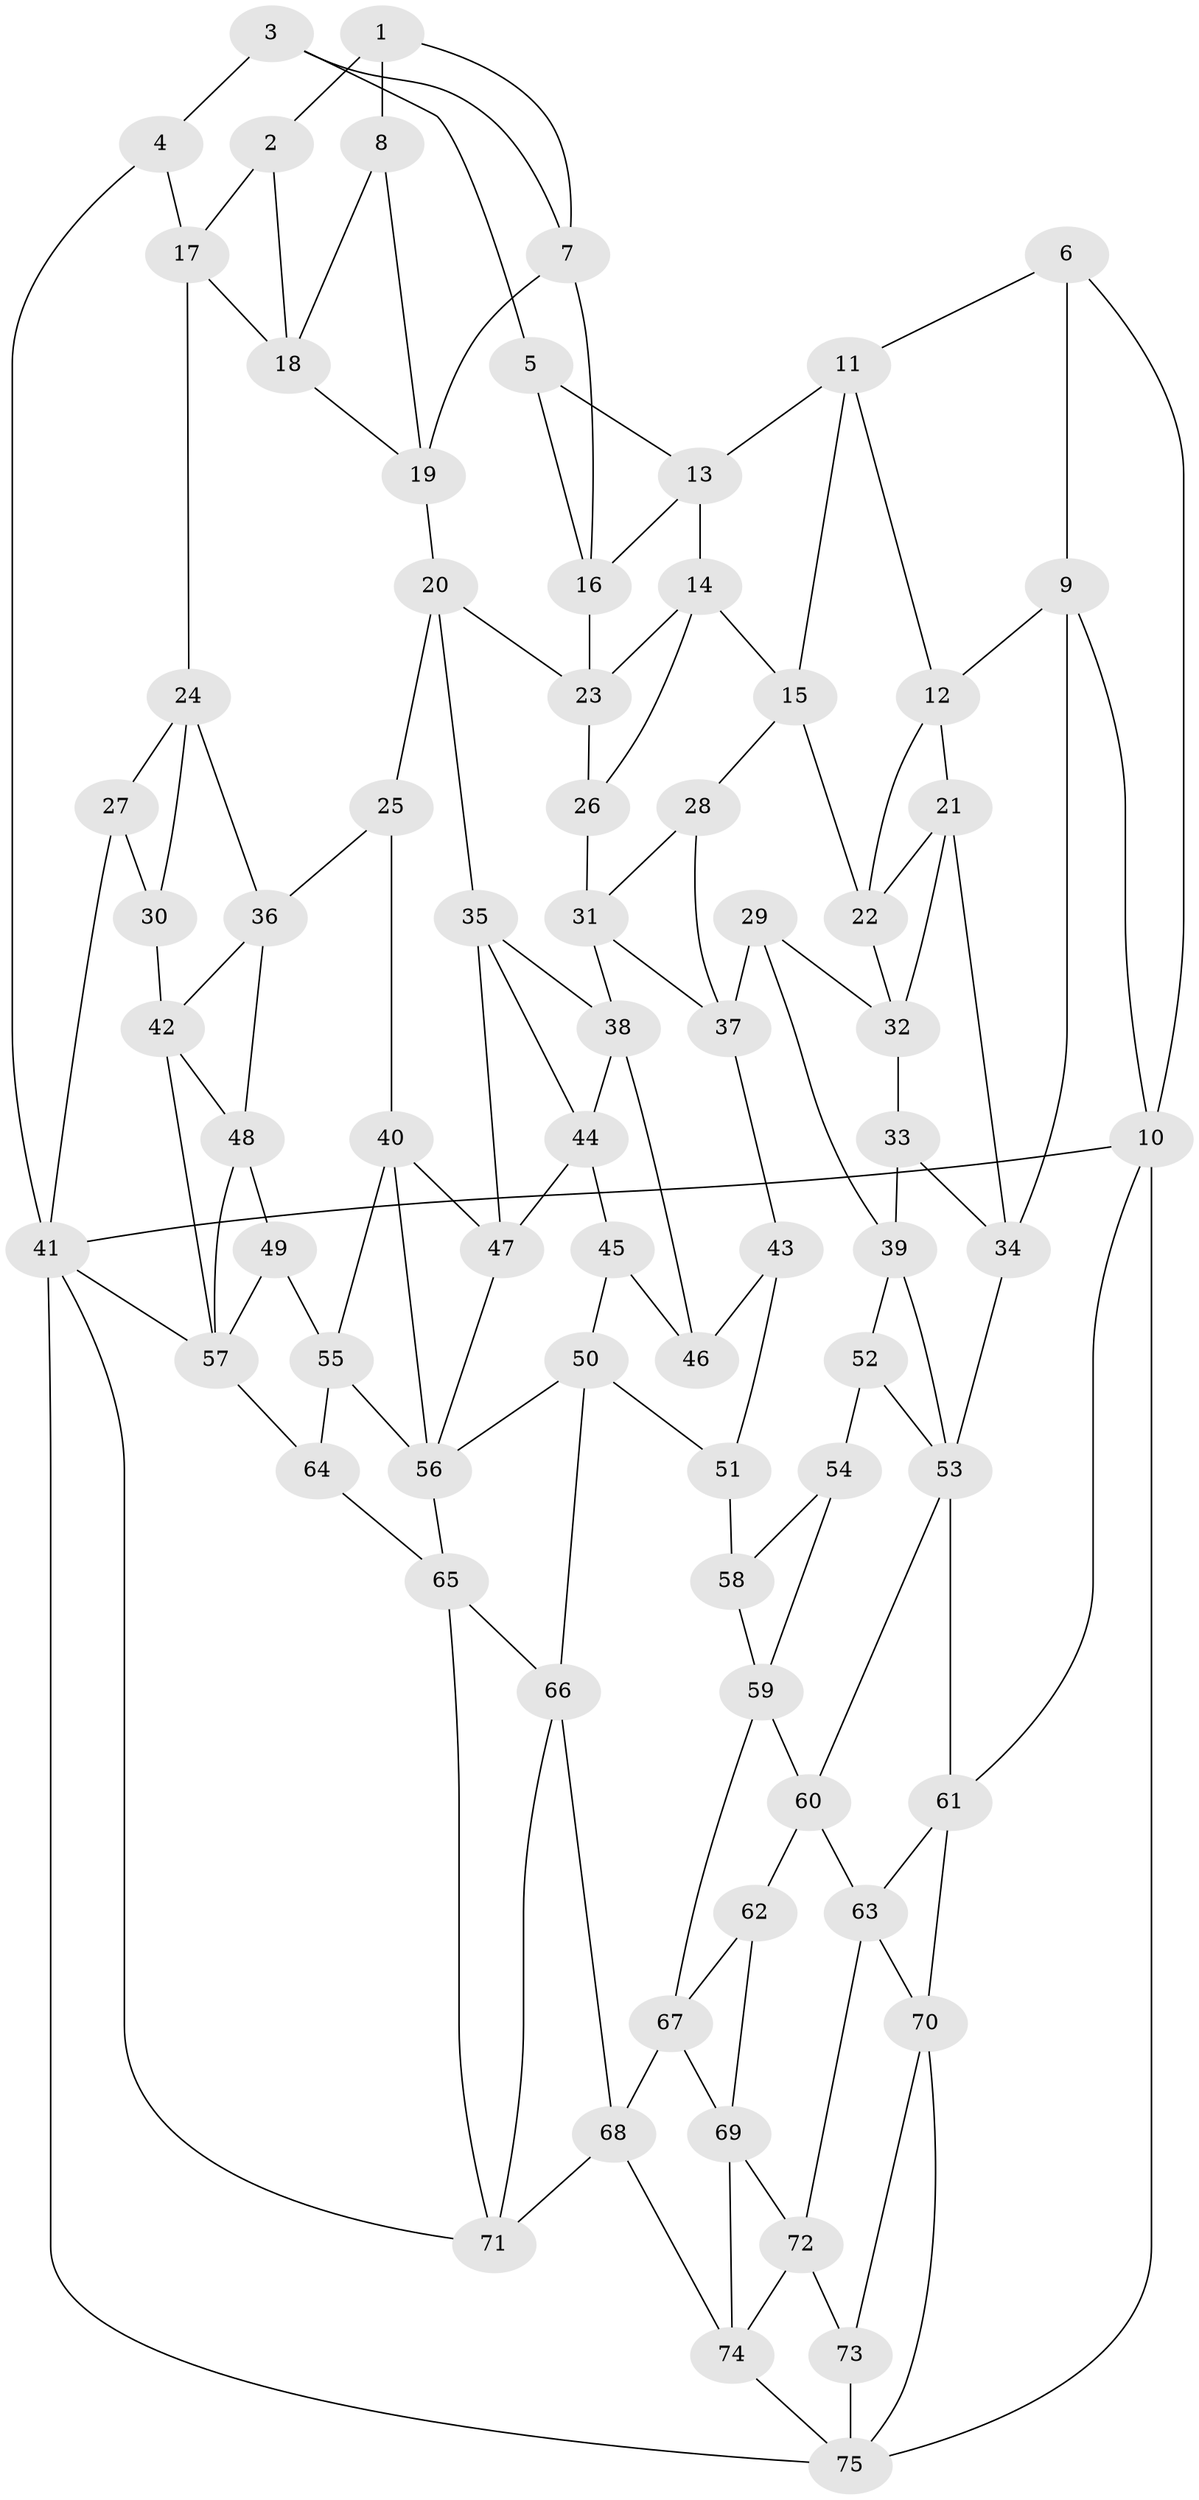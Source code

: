 // original degree distribution, {4: 0.24, 5: 0.5, 3: 0.02, 6: 0.24}
// Generated by graph-tools (version 1.1) at 2025/27/03/09/25 03:27:03]
// undirected, 75 vertices, 141 edges
graph export_dot {
graph [start="1"]
  node [color=gray90,style=filled];
  1;
  2;
  3;
  4;
  5;
  6;
  7;
  8;
  9;
  10;
  11;
  12;
  13;
  14;
  15;
  16;
  17;
  18;
  19;
  20;
  21;
  22;
  23;
  24;
  25;
  26;
  27;
  28;
  29;
  30;
  31;
  32;
  33;
  34;
  35;
  36;
  37;
  38;
  39;
  40;
  41;
  42;
  43;
  44;
  45;
  46;
  47;
  48;
  49;
  50;
  51;
  52;
  53;
  54;
  55;
  56;
  57;
  58;
  59;
  60;
  61;
  62;
  63;
  64;
  65;
  66;
  67;
  68;
  69;
  70;
  71;
  72;
  73;
  74;
  75;
  1 -- 2 [weight=1.0];
  1 -- 7 [weight=1.0];
  1 -- 8 [weight=2.0];
  2 -- 17 [weight=1.0];
  2 -- 18 [weight=1.0];
  3 -- 4 [weight=1.0];
  3 -- 5 [weight=1.0];
  3 -- 7 [weight=1.0];
  4 -- 17 [weight=1.0];
  4 -- 41 [weight=1.0];
  5 -- 13 [weight=1.0];
  5 -- 16 [weight=1.0];
  6 -- 9 [weight=1.0];
  6 -- 10 [weight=1.0];
  6 -- 11 [weight=1.0];
  7 -- 16 [weight=1.0];
  7 -- 19 [weight=1.0];
  8 -- 18 [weight=1.0];
  8 -- 19 [weight=1.0];
  9 -- 10 [weight=1.0];
  9 -- 12 [weight=1.0];
  9 -- 34 [weight=1.0];
  10 -- 41 [weight=1.0];
  10 -- 61 [weight=1.0];
  10 -- 75 [weight=1.0];
  11 -- 12 [weight=1.0];
  11 -- 13 [weight=1.0];
  11 -- 15 [weight=1.0];
  12 -- 21 [weight=1.0];
  12 -- 22 [weight=1.0];
  13 -- 14 [weight=1.0];
  13 -- 16 [weight=1.0];
  14 -- 15 [weight=1.0];
  14 -- 23 [weight=1.0];
  14 -- 26 [weight=1.0];
  15 -- 22 [weight=1.0];
  15 -- 28 [weight=1.0];
  16 -- 23 [weight=1.0];
  17 -- 18 [weight=1.0];
  17 -- 24 [weight=1.0];
  18 -- 19 [weight=1.0];
  19 -- 20 [weight=1.0];
  20 -- 23 [weight=1.0];
  20 -- 25 [weight=1.0];
  20 -- 35 [weight=1.0];
  21 -- 22 [weight=1.0];
  21 -- 32 [weight=1.0];
  21 -- 34 [weight=1.0];
  22 -- 32 [weight=1.0];
  23 -- 26 [weight=1.0];
  24 -- 27 [weight=1.0];
  24 -- 30 [weight=1.0];
  24 -- 36 [weight=1.0];
  25 -- 36 [weight=1.0];
  25 -- 40 [weight=1.0];
  26 -- 31 [weight=1.0];
  27 -- 30 [weight=2.0];
  27 -- 41 [weight=1.0];
  28 -- 31 [weight=1.0];
  28 -- 37 [weight=1.0];
  29 -- 32 [weight=1.0];
  29 -- 37 [weight=1.0];
  29 -- 39 [weight=1.0];
  30 -- 42 [weight=1.0];
  31 -- 37 [weight=1.0];
  31 -- 38 [weight=1.0];
  32 -- 33 [weight=1.0];
  33 -- 34 [weight=1.0];
  33 -- 39 [weight=1.0];
  34 -- 53 [weight=1.0];
  35 -- 38 [weight=1.0];
  35 -- 44 [weight=1.0];
  35 -- 47 [weight=1.0];
  36 -- 42 [weight=1.0];
  36 -- 48 [weight=1.0];
  37 -- 43 [weight=1.0];
  38 -- 44 [weight=1.0];
  38 -- 46 [weight=1.0];
  39 -- 52 [weight=1.0];
  39 -- 53 [weight=1.0];
  40 -- 47 [weight=1.0];
  40 -- 55 [weight=1.0];
  40 -- 56 [weight=1.0];
  41 -- 57 [weight=1.0];
  41 -- 71 [weight=1.0];
  41 -- 75 [weight=1.0];
  42 -- 48 [weight=1.0];
  42 -- 57 [weight=1.0];
  43 -- 46 [weight=2.0];
  43 -- 51 [weight=1.0];
  44 -- 45 [weight=1.0];
  44 -- 47 [weight=1.0];
  45 -- 46 [weight=1.0];
  45 -- 50 [weight=1.0];
  47 -- 56 [weight=1.0];
  48 -- 49 [weight=1.0];
  48 -- 57 [weight=1.0];
  49 -- 55 [weight=2.0];
  49 -- 57 [weight=1.0];
  50 -- 51 [weight=1.0];
  50 -- 56 [weight=1.0];
  50 -- 66 [weight=1.0];
  51 -- 58 [weight=2.0];
  52 -- 53 [weight=2.0];
  52 -- 54 [weight=2.0];
  53 -- 60 [weight=1.0];
  53 -- 61 [weight=1.0];
  54 -- 58 [weight=1.0];
  54 -- 59 [weight=1.0];
  55 -- 56 [weight=2.0];
  55 -- 64 [weight=1.0];
  56 -- 65 [weight=1.0];
  57 -- 64 [weight=2.0];
  58 -- 59 [weight=1.0];
  59 -- 60 [weight=1.0];
  59 -- 67 [weight=1.0];
  60 -- 62 [weight=1.0];
  60 -- 63 [weight=1.0];
  61 -- 63 [weight=1.0];
  61 -- 70 [weight=1.0];
  62 -- 67 [weight=1.0];
  62 -- 69 [weight=1.0];
  63 -- 70 [weight=1.0];
  63 -- 72 [weight=1.0];
  64 -- 65 [weight=1.0];
  65 -- 66 [weight=1.0];
  65 -- 71 [weight=1.0];
  66 -- 68 [weight=1.0];
  66 -- 71 [weight=1.0];
  67 -- 68 [weight=1.0];
  67 -- 69 [weight=1.0];
  68 -- 71 [weight=1.0];
  68 -- 74 [weight=1.0];
  69 -- 72 [weight=1.0];
  69 -- 74 [weight=1.0];
  70 -- 73 [weight=1.0];
  70 -- 75 [weight=1.0];
  72 -- 73 [weight=1.0];
  72 -- 74 [weight=1.0];
  73 -- 75 [weight=1.0];
  74 -- 75 [weight=1.0];
}
